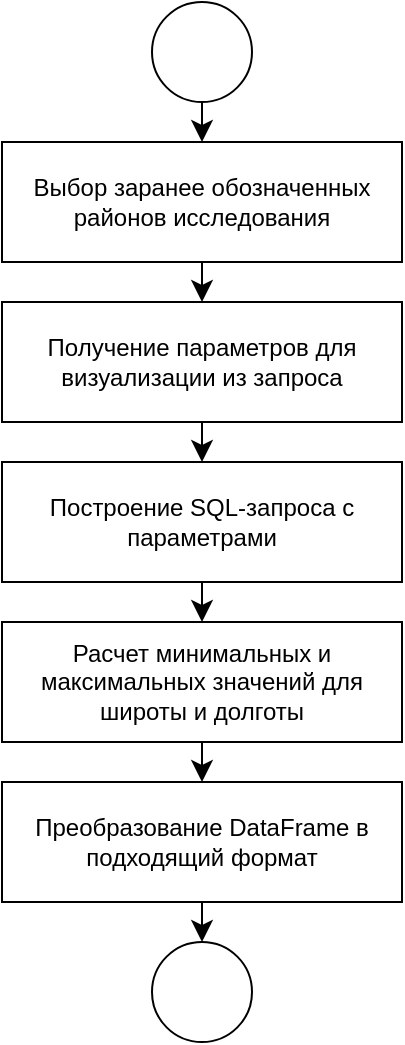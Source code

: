<mxfile version="24.4.10" type="device">
  <diagram name="Страница — 1" id="Nsx3foo5pyS60lokYJd5">
    <mxGraphModel dx="684" dy="1956" grid="1" gridSize="10" guides="1" tooltips="1" connect="1" arrows="1" fold="1" page="1" pageScale="1" pageWidth="827" pageHeight="1169" math="0" shadow="0">
      <root>
        <mxCell id="0" />
        <mxCell id="1" parent="0" />
        <mxCell id="KBUTAiPppOCOwx_DP0NQ-3" style="edgeStyle=none;curved=1;rounded=0;orthogonalLoop=1;jettySize=auto;html=1;entryX=0.5;entryY=0;entryDx=0;entryDy=0;fontSize=12;startSize=8;endSize=8;" edge="1" parent="1" source="5uEH8obqKft7skx6TTNs-1" target="KBUTAiPppOCOwx_DP0NQ-1">
          <mxGeometry relative="1" as="geometry" />
        </mxCell>
        <mxCell id="5uEH8obqKft7skx6TTNs-1" value="" style="ellipse;whiteSpace=wrap;html=1;aspect=fixed;" parent="1" vertex="1">
          <mxGeometry x="235" y="-30" width="50" height="50" as="geometry" />
        </mxCell>
        <mxCell id="5uEH8obqKft7skx6TTNs-15" style="edgeStyle=none;curved=1;rounded=0;orthogonalLoop=1;jettySize=auto;html=1;fontSize=12;startSize=8;endSize=8;" parent="1" source="5uEH8obqKft7skx6TTNs-2" target="5uEH8obqKft7skx6TTNs-3" edge="1">
          <mxGeometry relative="1" as="geometry" />
        </mxCell>
        <mxCell id="5uEH8obqKft7skx6TTNs-2" value="Получение параметров для визуализации из запроса" style="rounded=0;whiteSpace=wrap;html=1;" parent="1" vertex="1">
          <mxGeometry x="160" y="120" width="200" height="60" as="geometry" />
        </mxCell>
        <mxCell id="5uEH8obqKft7skx6TTNs-16" style="edgeStyle=none;curved=1;rounded=0;orthogonalLoop=1;jettySize=auto;html=1;fontSize=12;startSize=8;endSize=8;" parent="1" source="5uEH8obqKft7skx6TTNs-3" target="5uEH8obqKft7skx6TTNs-4" edge="1">
          <mxGeometry relative="1" as="geometry" />
        </mxCell>
        <mxCell id="5uEH8obqKft7skx6TTNs-3" value="Построение SQL-запроса с параметрами" style="rounded=0;whiteSpace=wrap;html=1;" parent="1" vertex="1">
          <mxGeometry x="160" y="200" width="200" height="60" as="geometry" />
        </mxCell>
        <mxCell id="5uEH8obqKft7skx6TTNs-17" style="edgeStyle=none;curved=1;rounded=0;orthogonalLoop=1;jettySize=auto;html=1;fontSize=12;startSize=8;endSize=8;" parent="1" source="5uEH8obqKft7skx6TTNs-4" target="5uEH8obqKft7skx6TTNs-12" edge="1">
          <mxGeometry relative="1" as="geometry" />
        </mxCell>
        <mxCell id="5uEH8obqKft7skx6TTNs-4" value="Расчет минимальных и максимальных значений для широты и долготы" style="rounded=0;whiteSpace=wrap;html=1;verticalAlign=middle;" parent="1" vertex="1">
          <mxGeometry x="160" y="280" width="200" height="60" as="geometry" />
        </mxCell>
        <mxCell id="5uEH8obqKft7skx6TTNs-18" style="edgeStyle=none;curved=1;rounded=0;orthogonalLoop=1;jettySize=auto;html=1;fontSize=12;startSize=8;endSize=8;" parent="1" source="5uEH8obqKft7skx6TTNs-12" target="5uEH8obqKft7skx6TTNs-13" edge="1">
          <mxGeometry relative="1" as="geometry" />
        </mxCell>
        <mxCell id="5uEH8obqKft7skx6TTNs-12" value="Преобразование DataFrame в подходящий формат" style="rounded=0;whiteSpace=wrap;html=1;" parent="1" vertex="1">
          <mxGeometry x="160" y="360" width="200" height="60" as="geometry" />
        </mxCell>
        <mxCell id="5uEH8obqKft7skx6TTNs-13" value="" style="ellipse;whiteSpace=wrap;html=1;aspect=fixed;" parent="1" vertex="1">
          <mxGeometry x="235" y="440" width="50" height="50" as="geometry" />
        </mxCell>
        <mxCell id="KBUTAiPppOCOwx_DP0NQ-2" style="edgeStyle=none;curved=1;rounded=0;orthogonalLoop=1;jettySize=auto;html=1;fontSize=12;startSize=8;endSize=8;" edge="1" parent="1" source="KBUTAiPppOCOwx_DP0NQ-1" target="5uEH8obqKft7skx6TTNs-2">
          <mxGeometry relative="1" as="geometry" />
        </mxCell>
        <mxCell id="KBUTAiPppOCOwx_DP0NQ-1" value="Выбор заранее обозначенных районов исследования" style="rounded=0;whiteSpace=wrap;html=1;" vertex="1" parent="1">
          <mxGeometry x="160" y="40" width="200" height="60" as="geometry" />
        </mxCell>
      </root>
    </mxGraphModel>
  </diagram>
</mxfile>
